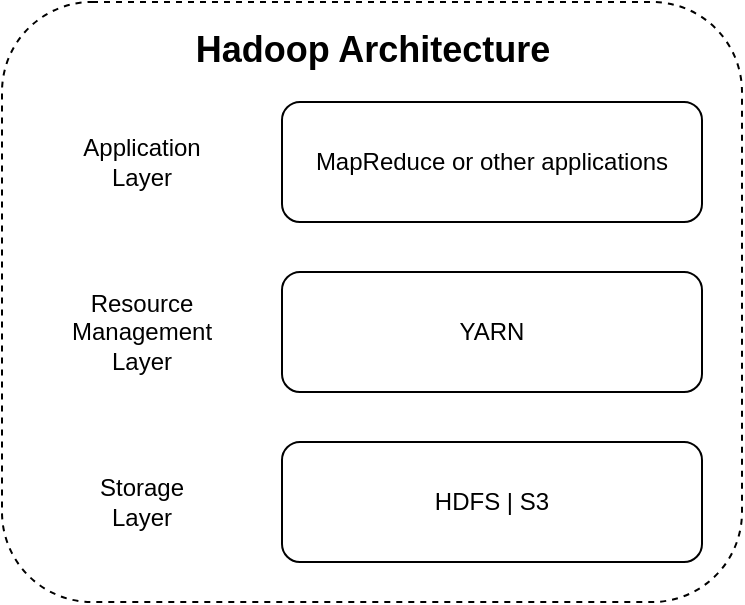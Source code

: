 <mxfile version="20.8.13" type="device"><diagram name="Page-1" id="5j9qlKbLwP3ZG48v6cem"><mxGraphModel dx="786" dy="1145" grid="1" gridSize="10" guides="1" tooltips="1" connect="1" arrows="1" fold="1" page="1" pageScale="1" pageWidth="850" pageHeight="1100" math="0" shadow="0"><root><mxCell id="0"/><mxCell id="1" parent="0"/><mxCell id="gVufwWLF7sZGQfKwWrG3-1" value="" style="rounded=1;whiteSpace=wrap;html=1;dashed=1;" parent="1" vertex="1"><mxGeometry x="120" y="340" width="370" height="300" as="geometry"/></mxCell><mxCell id="gVufwWLF7sZGQfKwWrG3-2" value="MapReduce or other applications" style="rounded=1;whiteSpace=wrap;html=1;" parent="1" vertex="1"><mxGeometry x="260" y="390" width="210" height="60" as="geometry"/></mxCell><mxCell id="gVufwWLF7sZGQfKwWrG3-3" value="YARN" style="rounded=1;whiteSpace=wrap;html=1;" parent="1" vertex="1"><mxGeometry x="260" y="475" width="210" height="60" as="geometry"/></mxCell><mxCell id="gVufwWLF7sZGQfKwWrG3-4" value="HDFS | S3" style="rounded=1;whiteSpace=wrap;html=1;" parent="1" vertex="1"><mxGeometry x="260" y="560" width="210" height="60" as="geometry"/></mxCell><mxCell id="gVufwWLF7sZGQfKwWrG3-7" value="Application Layer" style="text;html=1;strokeColor=none;fillColor=none;align=center;verticalAlign=middle;whiteSpace=wrap;rounded=0;fontSize=12;" parent="1" vertex="1"><mxGeometry x="160" y="405" width="60" height="30" as="geometry"/></mxCell><mxCell id="gVufwWLF7sZGQfKwWrG3-8" value="Resource Management Layer" style="text;html=1;strokeColor=none;fillColor=none;align=center;verticalAlign=middle;whiteSpace=wrap;rounded=0;fontSize=12;" parent="1" vertex="1"><mxGeometry x="160" y="490" width="60" height="30" as="geometry"/></mxCell><mxCell id="gVufwWLF7sZGQfKwWrG3-9" value="Storage Layer" style="text;html=1;strokeColor=none;fillColor=none;align=center;verticalAlign=middle;whiteSpace=wrap;rounded=0;fontSize=12;" parent="1" vertex="1"><mxGeometry x="160" y="575" width="60" height="30" as="geometry"/></mxCell><mxCell id="gVufwWLF7sZGQfKwWrG3-11" value="&lt;font style=&quot;font-size: 18px;&quot;&gt;Hadoop Architecture&lt;/font&gt;" style="text;strokeColor=none;fillColor=none;html=1;fontSize=12;fontStyle=1;verticalAlign=middle;align=center;" parent="1" vertex="1"><mxGeometry x="255" y="344" width="100" height="40" as="geometry"/></mxCell></root></mxGraphModel></diagram></mxfile>